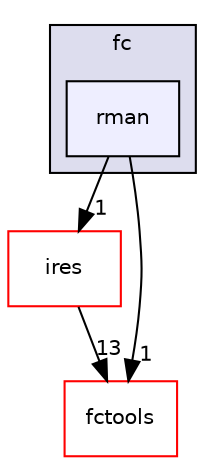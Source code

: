 digraph "rman" {
  compound=true
  node [ fontsize="10", fontname="Helvetica"];
  edge [ labelfontsize="10", labelfontname="Helvetica"];
  subgraph clusterdir_840db151d85d0675077939ba1b653e46 {
    graph [ bgcolor="#ddddee", pencolor="black", label="fc" fontname="Helvetica", fontsize="10", URL="dir_840db151d85d0675077939ba1b653e46.html"]
  dir_60b285ad06a351e9cbb1da3ddc95d9ad [shape=box, label="rman", style="filled", fillcolor="#eeeeff", pencolor="black", URL="dir_60b285ad06a351e9cbb1da3ddc95d9ad.html"];
  }
  dir_13d5b588d19ceafc6da09a7bf63a73d7 [shape=box label="ires" fillcolor="white" style="filled" color="red" URL="dir_13d5b588d19ceafc6da09a7bf63a73d7.html"];
  dir_b29131faccb6cd84ad5696d291df0073 [shape=box label="fctools" fillcolor="white" style="filled" color="red" URL="dir_b29131faccb6cd84ad5696d291df0073.html"];
  dir_60b285ad06a351e9cbb1da3ddc95d9ad->dir_13d5b588d19ceafc6da09a7bf63a73d7 [headlabel="1", labeldistance=1.5 headhref="dir_000017_000011.html"];
  dir_60b285ad06a351e9cbb1da3ddc95d9ad->dir_b29131faccb6cd84ad5696d291df0073 [headlabel="1", labeldistance=1.5 headhref="dir_000017_000007.html"];
  dir_13d5b588d19ceafc6da09a7bf63a73d7->dir_b29131faccb6cd84ad5696d291df0073 [headlabel="13", labeldistance=1.5 headhref="dir_000011_000007.html"];
}
